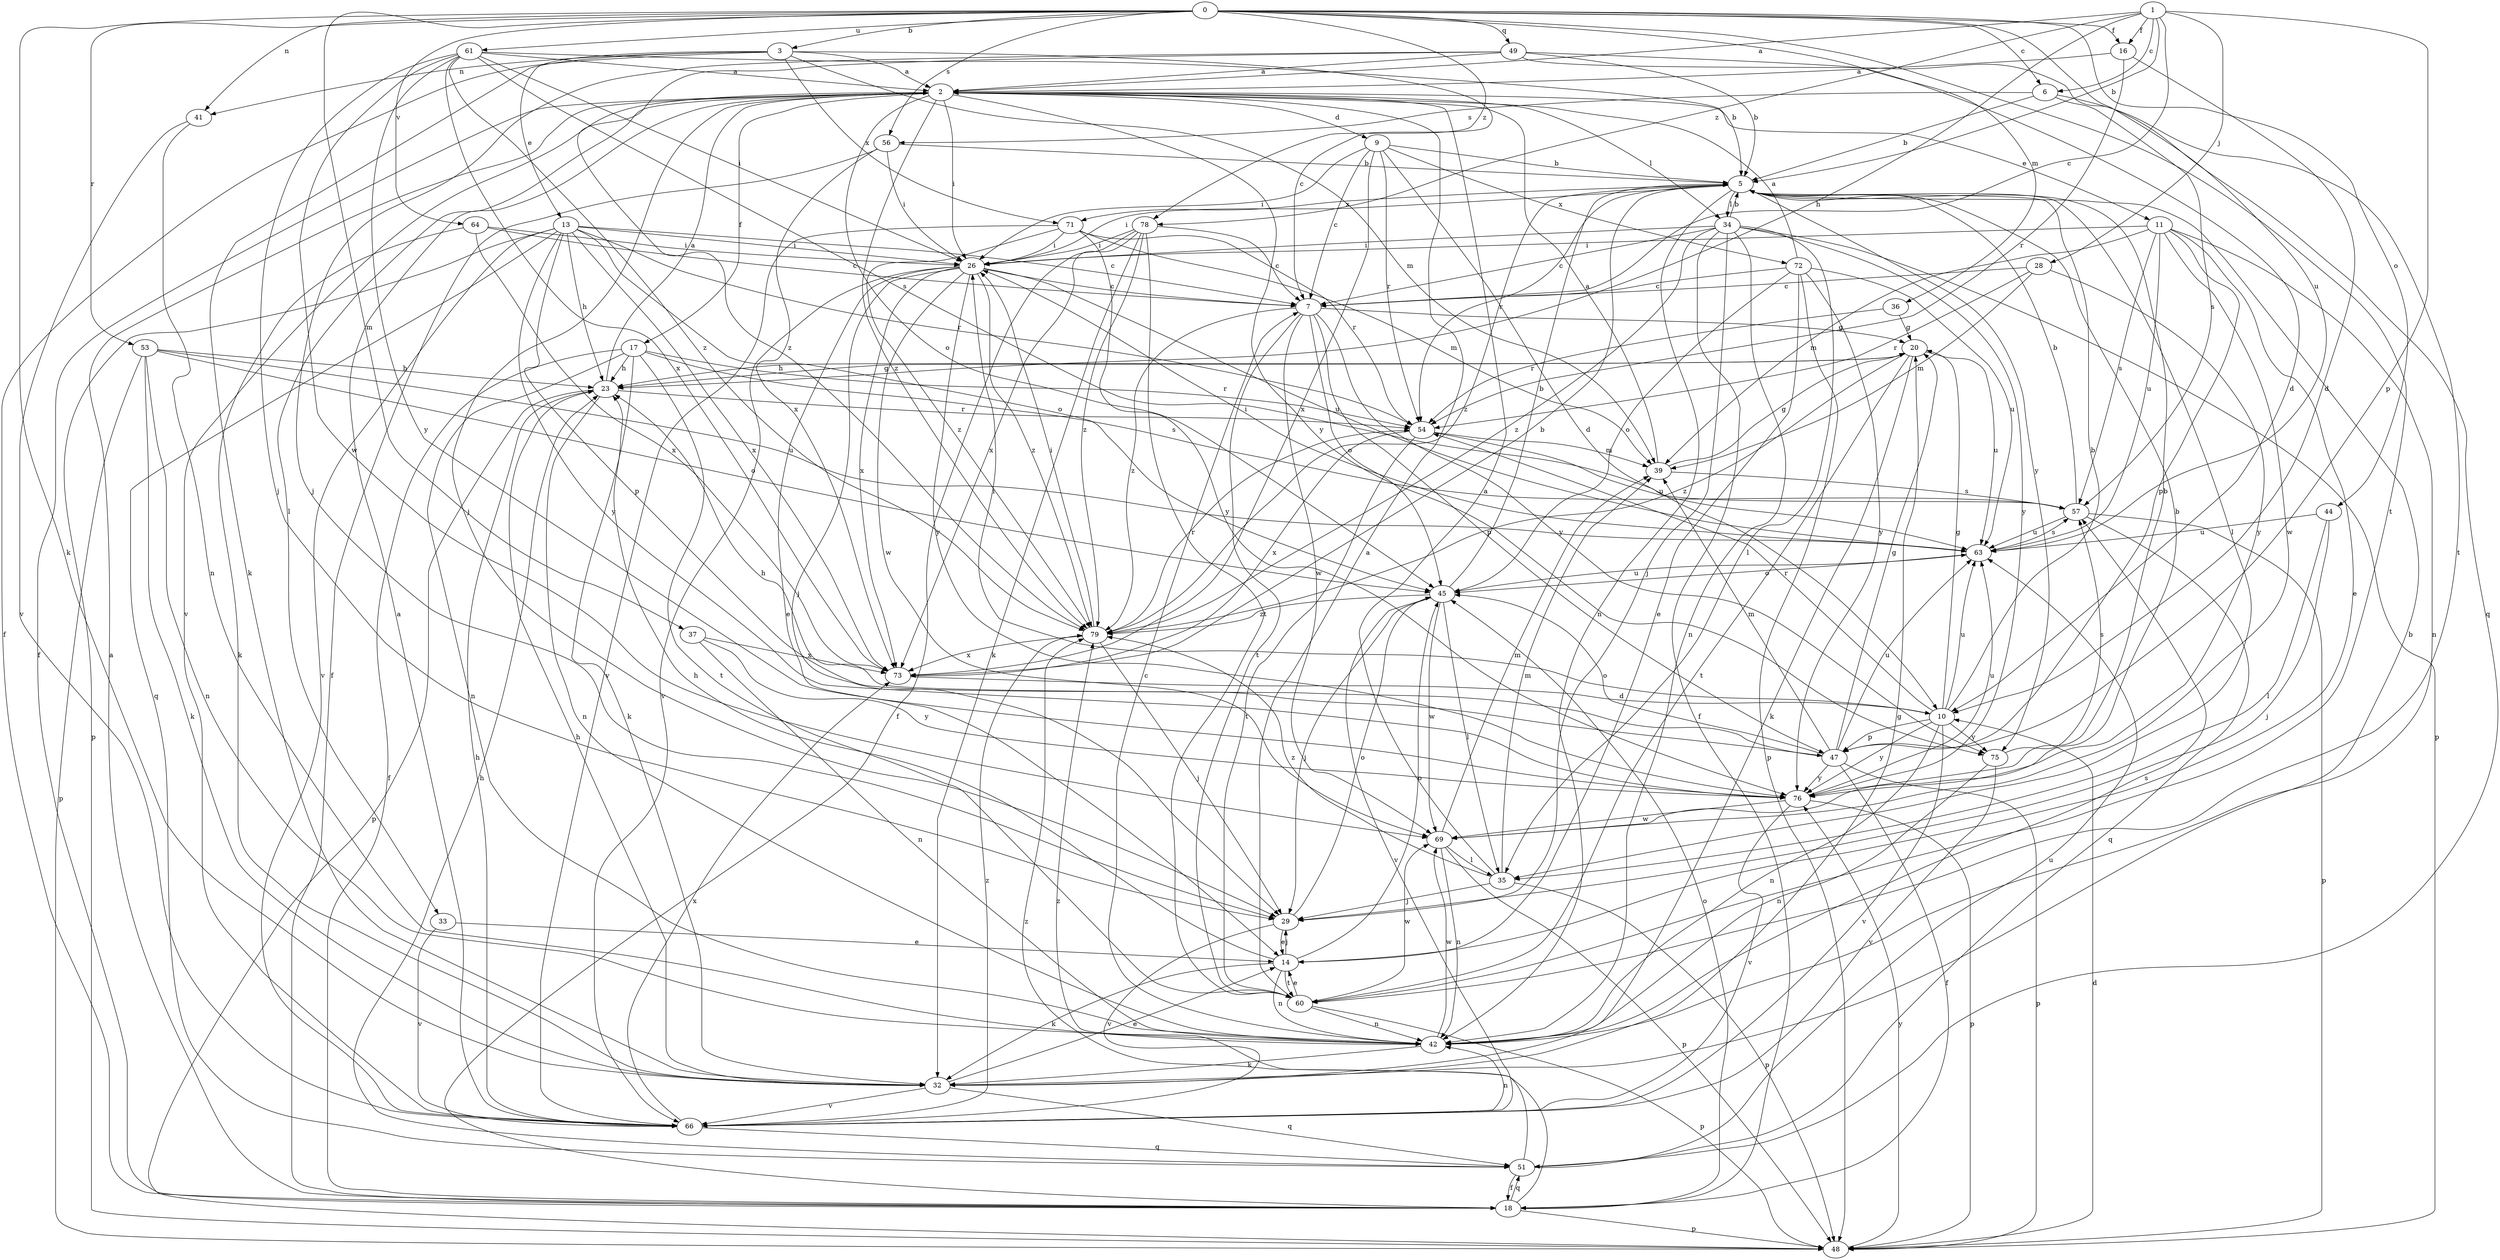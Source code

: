 strict digraph  {
0;
1;
2;
3;
5;
6;
7;
9;
10;
11;
13;
14;
16;
17;
18;
20;
23;
26;
28;
29;
32;
33;
34;
35;
36;
37;
39;
41;
42;
44;
45;
47;
48;
49;
51;
53;
54;
56;
57;
60;
61;
63;
64;
66;
69;
71;
72;
73;
75;
76;
78;
79;
0 -> 3  [label=b];
0 -> 6  [label=c];
0 -> 16  [label=f];
0 -> 32  [label=k];
0 -> 36  [label=m];
0 -> 37  [label=m];
0 -> 41  [label=n];
0 -> 44  [label=o];
0 -> 49  [label=q];
0 -> 53  [label=r];
0 -> 56  [label=s];
0 -> 60  [label=t];
0 -> 61  [label=u];
0 -> 63  [label=u];
0 -> 64  [label=v];
0 -> 78  [label=z];
1 -> 2  [label=a];
1 -> 5  [label=b];
1 -> 6  [label=c];
1 -> 7  [label=c];
1 -> 16  [label=f];
1 -> 23  [label=h];
1 -> 28  [label=j];
1 -> 47  [label=p];
1 -> 78  [label=z];
2 -> 9  [label=d];
2 -> 11  [label=e];
2 -> 17  [label=f];
2 -> 18  [label=f];
2 -> 26  [label=i];
2 -> 29  [label=j];
2 -> 33  [label=l];
2 -> 34  [label=l];
2 -> 45  [label=o];
2 -> 66  [label=v];
2 -> 75  [label=y];
2 -> 79  [label=z];
3 -> 2  [label=a];
3 -> 7  [label=c];
3 -> 13  [label=e];
3 -> 18  [label=f];
3 -> 32  [label=k];
3 -> 39  [label=m];
3 -> 41  [label=n];
3 -> 71  [label=x];
5 -> 26  [label=i];
5 -> 34  [label=l];
5 -> 35  [label=l];
5 -> 42  [label=n];
5 -> 54  [label=r];
5 -> 71  [label=x];
5 -> 75  [label=y];
5 -> 79  [label=z];
6 -> 5  [label=b];
6 -> 56  [label=s];
6 -> 57  [label=s];
6 -> 60  [label=t];
7 -> 20  [label=g];
7 -> 45  [label=o];
7 -> 47  [label=p];
7 -> 60  [label=t];
7 -> 69  [label=w];
7 -> 75  [label=y];
7 -> 79  [label=z];
9 -> 5  [label=b];
9 -> 7  [label=c];
9 -> 10  [label=d];
9 -> 26  [label=i];
9 -> 54  [label=r];
9 -> 72  [label=x];
9 -> 73  [label=x];
10 -> 5  [label=b];
10 -> 20  [label=g];
10 -> 26  [label=i];
10 -> 42  [label=n];
10 -> 47  [label=p];
10 -> 54  [label=r];
10 -> 63  [label=u];
10 -> 66  [label=v];
10 -> 75  [label=y];
10 -> 76  [label=y];
11 -> 14  [label=e];
11 -> 26  [label=i];
11 -> 39  [label=m];
11 -> 42  [label=n];
11 -> 47  [label=p];
11 -> 57  [label=s];
11 -> 63  [label=u];
11 -> 69  [label=w];
13 -> 7  [label=c];
13 -> 23  [label=h];
13 -> 26  [label=i];
13 -> 45  [label=o];
13 -> 47  [label=p];
13 -> 48  [label=p];
13 -> 51  [label=q];
13 -> 54  [label=r];
13 -> 66  [label=v];
13 -> 73  [label=x];
13 -> 76  [label=y];
14 -> 23  [label=h];
14 -> 29  [label=j];
14 -> 32  [label=k];
14 -> 42  [label=n];
14 -> 45  [label=o];
14 -> 60  [label=t];
16 -> 2  [label=a];
16 -> 10  [label=d];
16 -> 54  [label=r];
17 -> 18  [label=f];
17 -> 23  [label=h];
17 -> 32  [label=k];
17 -> 42  [label=n];
17 -> 54  [label=r];
17 -> 57  [label=s];
17 -> 60  [label=t];
18 -> 2  [label=a];
18 -> 45  [label=o];
18 -> 48  [label=p];
18 -> 51  [label=q];
18 -> 79  [label=z];
20 -> 23  [label=h];
20 -> 32  [label=k];
20 -> 60  [label=t];
20 -> 63  [label=u];
20 -> 79  [label=z];
23 -> 2  [label=a];
23 -> 20  [label=g];
23 -> 42  [label=n];
23 -> 48  [label=p];
23 -> 54  [label=r];
26 -> 7  [label=c];
26 -> 14  [label=e];
26 -> 29  [label=j];
26 -> 63  [label=u];
26 -> 66  [label=v];
26 -> 69  [label=w];
26 -> 73  [label=x];
26 -> 76  [label=y];
26 -> 79  [label=z];
28 -> 7  [label=c];
28 -> 39  [label=m];
28 -> 54  [label=r];
28 -> 76  [label=y];
29 -> 14  [label=e];
29 -> 45  [label=o];
29 -> 66  [label=v];
32 -> 5  [label=b];
32 -> 14  [label=e];
32 -> 20  [label=g];
32 -> 23  [label=h];
32 -> 51  [label=q];
32 -> 66  [label=v];
33 -> 14  [label=e];
33 -> 66  [label=v];
34 -> 5  [label=b];
34 -> 7  [label=c];
34 -> 18  [label=f];
34 -> 26  [label=i];
34 -> 29  [label=j];
34 -> 35  [label=l];
34 -> 42  [label=n];
34 -> 48  [label=p];
34 -> 76  [label=y];
34 -> 79  [label=z];
35 -> 2  [label=a];
35 -> 29  [label=j];
35 -> 39  [label=m];
35 -> 48  [label=p];
35 -> 79  [label=z];
36 -> 20  [label=g];
36 -> 54  [label=r];
37 -> 42  [label=n];
37 -> 73  [label=x];
37 -> 76  [label=y];
39 -> 2  [label=a];
39 -> 20  [label=g];
39 -> 57  [label=s];
41 -> 42  [label=n];
41 -> 66  [label=v];
42 -> 7  [label=c];
42 -> 32  [label=k];
42 -> 57  [label=s];
42 -> 69  [label=w];
44 -> 29  [label=j];
44 -> 35  [label=l];
44 -> 63  [label=u];
45 -> 5  [label=b];
45 -> 29  [label=j];
45 -> 35  [label=l];
45 -> 63  [label=u];
45 -> 66  [label=v];
45 -> 69  [label=w];
45 -> 79  [label=z];
47 -> 18  [label=f];
47 -> 20  [label=g];
47 -> 23  [label=h];
47 -> 39  [label=m];
47 -> 45  [label=o];
47 -> 48  [label=p];
47 -> 63  [label=u];
47 -> 76  [label=y];
48 -> 10  [label=d];
48 -> 76  [label=y];
49 -> 2  [label=a];
49 -> 5  [label=b];
49 -> 10  [label=d];
49 -> 29  [label=j];
49 -> 51  [label=q];
49 -> 79  [label=z];
51 -> 18  [label=f];
51 -> 23  [label=h];
51 -> 63  [label=u];
51 -> 79  [label=z];
53 -> 23  [label=h];
53 -> 32  [label=k];
53 -> 42  [label=n];
53 -> 45  [label=o];
53 -> 48  [label=p];
53 -> 63  [label=u];
54 -> 39  [label=m];
54 -> 60  [label=t];
54 -> 63  [label=u];
54 -> 73  [label=x];
56 -> 5  [label=b];
56 -> 18  [label=f];
56 -> 26  [label=i];
56 -> 73  [label=x];
57 -> 5  [label=b];
57 -> 48  [label=p];
57 -> 51  [label=q];
57 -> 63  [label=u];
60 -> 2  [label=a];
60 -> 14  [label=e];
60 -> 42  [label=n];
60 -> 48  [label=p];
60 -> 69  [label=w];
61 -> 2  [label=a];
61 -> 5  [label=b];
61 -> 26  [label=i];
61 -> 29  [label=j];
61 -> 57  [label=s];
61 -> 69  [label=w];
61 -> 73  [label=x];
61 -> 76  [label=y];
61 -> 79  [label=z];
63 -> 26  [label=i];
63 -> 45  [label=o];
63 -> 57  [label=s];
64 -> 7  [label=c];
64 -> 26  [label=i];
64 -> 32  [label=k];
64 -> 73  [label=x];
66 -> 2  [label=a];
66 -> 23  [label=h];
66 -> 42  [label=n];
66 -> 51  [label=q];
66 -> 73  [label=x];
66 -> 79  [label=z];
69 -> 5  [label=b];
69 -> 35  [label=l];
69 -> 39  [label=m];
69 -> 42  [label=n];
69 -> 48  [label=p];
71 -> 26  [label=i];
71 -> 39  [label=m];
71 -> 54  [label=r];
71 -> 66  [label=v];
71 -> 76  [label=y];
71 -> 79  [label=z];
72 -> 2  [label=a];
72 -> 7  [label=c];
72 -> 14  [label=e];
72 -> 45  [label=o];
72 -> 48  [label=p];
72 -> 63  [label=u];
72 -> 76  [label=y];
73 -> 5  [label=b];
73 -> 10  [label=d];
75 -> 42  [label=n];
75 -> 57  [label=s];
75 -> 66  [label=v];
76 -> 5  [label=b];
76 -> 48  [label=p];
76 -> 63  [label=u];
76 -> 66  [label=v];
76 -> 69  [label=w];
78 -> 7  [label=c];
78 -> 18  [label=f];
78 -> 26  [label=i];
78 -> 32  [label=k];
78 -> 60  [label=t];
78 -> 73  [label=x];
78 -> 79  [label=z];
79 -> 26  [label=i];
79 -> 29  [label=j];
79 -> 54  [label=r];
79 -> 73  [label=x];
}
